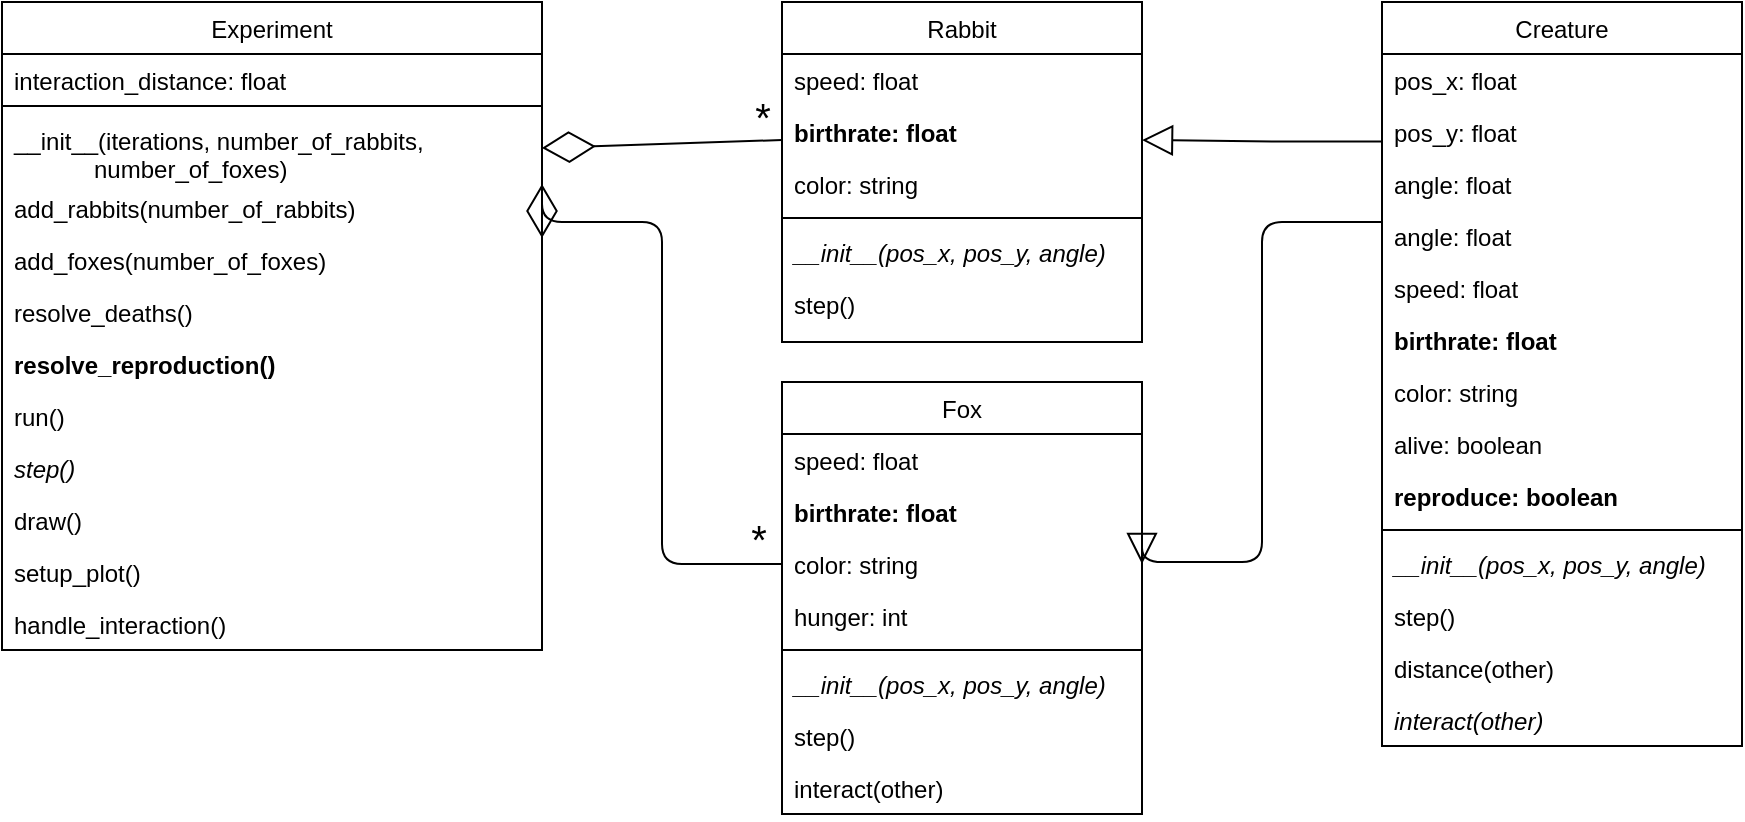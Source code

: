<mxfile version="21.1.2" type="device">
  <diagram id="C5RBs43oDa-KdzZeNtuy" name="Page-1">
    <mxGraphModel dx="1418" dy="828" grid="1" gridSize="10" guides="1" tooltips="1" connect="1" arrows="1" fold="1" page="1" pageScale="1" pageWidth="827" pageHeight="1169" math="0" shadow="0">
      <root>
        <mxCell id="WIyWlLk6GJQsqaUBKTNV-0" />
        <mxCell id="WIyWlLk6GJQsqaUBKTNV-1" parent="WIyWlLk6GJQsqaUBKTNV-0" />
        <mxCell id="zkfFHV4jXpPFQw0GAbJ--0" value="Experiment" style="swimlane;fontStyle=0;align=center;verticalAlign=top;childLayout=stackLayout;horizontal=1;startSize=26;horizontalStack=0;resizeParent=1;resizeLast=0;collapsible=1;marginBottom=0;rounded=0;shadow=0;strokeWidth=1;" parent="WIyWlLk6GJQsqaUBKTNV-1" vertex="1">
          <mxGeometry x="50" y="10" width="270" height="324" as="geometry">
            <mxRectangle x="230" y="140" width="160" height="26" as="alternateBounds" />
          </mxGeometry>
        </mxCell>
        <mxCell id="zkfFHV4jXpPFQw0GAbJ--1" value="interaction_distance: float" style="text;align=left;verticalAlign=top;spacingLeft=4;spacingRight=4;overflow=hidden;rotatable=0;points=[[0,0.5],[1,0.5]];portConstraint=eastwest;" parent="zkfFHV4jXpPFQw0GAbJ--0" vertex="1">
          <mxGeometry y="26" width="270" height="22" as="geometry" />
        </mxCell>
        <mxCell id="zkfFHV4jXpPFQw0GAbJ--4" value="" style="line;html=1;strokeWidth=1;align=left;verticalAlign=middle;spacingTop=-1;spacingLeft=3;spacingRight=3;rotatable=0;labelPosition=right;points=[];portConstraint=eastwest;" parent="zkfFHV4jXpPFQw0GAbJ--0" vertex="1">
          <mxGeometry y="48" width="270" height="8" as="geometry" />
        </mxCell>
        <mxCell id="zkfFHV4jXpPFQw0GAbJ--5" value="__init__(iterations, number_of_rabbits, &#xa;            number_of_foxes)" style="text;align=left;verticalAlign=top;spacingLeft=4;spacingRight=4;overflow=hidden;rotatable=0;points=[[0,0.5],[1,0.5]];portConstraint=eastwest;fontStyle=0" parent="zkfFHV4jXpPFQw0GAbJ--0" vertex="1">
          <mxGeometry y="56" width="270" height="34" as="geometry" />
        </mxCell>
        <mxCell id="6k0pFT1f-SALafKPparU-26" value="add_rabbits(number_of_rabbits)" style="text;align=left;verticalAlign=top;spacingLeft=4;spacingRight=4;overflow=hidden;rotatable=0;points=[[0,0.5],[1,0.5]];portConstraint=eastwest;" parent="zkfFHV4jXpPFQw0GAbJ--0" vertex="1">
          <mxGeometry y="90" width="270" height="26" as="geometry" />
        </mxCell>
        <mxCell id="6k0pFT1f-SALafKPparU-27" value="add_foxes(number_of_foxes)" style="text;align=left;verticalAlign=top;spacingLeft=4;spacingRight=4;overflow=hidden;rotatable=0;points=[[0,0.5],[1,0.5]];portConstraint=eastwest;" parent="zkfFHV4jXpPFQw0GAbJ--0" vertex="1">
          <mxGeometry y="116" width="270" height="26" as="geometry" />
        </mxCell>
        <mxCell id="6k0pFT1f-SALafKPparU-28" value="resolve_deaths()" style="text;align=left;verticalAlign=top;spacingLeft=4;spacingRight=4;overflow=hidden;rotatable=0;points=[[0,0.5],[1,0.5]];portConstraint=eastwest;" parent="zkfFHV4jXpPFQw0GAbJ--0" vertex="1">
          <mxGeometry y="142" width="270" height="26" as="geometry" />
        </mxCell>
        <mxCell id="6k0pFT1f-SALafKPparU-29" value="resolve_reproduction()" style="text;align=left;verticalAlign=top;spacingLeft=4;spacingRight=4;overflow=hidden;rotatable=0;points=[[0,0.5],[1,0.5]];portConstraint=eastwest;fontStyle=1" parent="zkfFHV4jXpPFQw0GAbJ--0" vertex="1">
          <mxGeometry y="168" width="270" height="26" as="geometry" />
        </mxCell>
        <mxCell id="6k0pFT1f-SALafKPparU-34" value="run()" style="text;align=left;verticalAlign=top;spacingLeft=4;spacingRight=4;overflow=hidden;rotatable=0;points=[[0,0.5],[1,0.5]];portConstraint=eastwest;" parent="zkfFHV4jXpPFQw0GAbJ--0" vertex="1">
          <mxGeometry y="194" width="270" height="26" as="geometry" />
        </mxCell>
        <mxCell id="6k0pFT1f-SALafKPparU-33" value="step()" style="text;align=left;verticalAlign=top;spacingLeft=4;spacingRight=4;overflow=hidden;rotatable=0;points=[[0,0.5],[1,0.5]];portConstraint=eastwest;fontStyle=2" parent="zkfFHV4jXpPFQw0GAbJ--0" vertex="1">
          <mxGeometry y="220" width="270" height="26" as="geometry" />
        </mxCell>
        <mxCell id="6k0pFT1f-SALafKPparU-31" value="draw()" style="text;align=left;verticalAlign=top;spacingLeft=4;spacingRight=4;overflow=hidden;rotatable=0;points=[[0,0.5],[1,0.5]];portConstraint=eastwest;" parent="zkfFHV4jXpPFQw0GAbJ--0" vertex="1">
          <mxGeometry y="246" width="270" height="26" as="geometry" />
        </mxCell>
        <mxCell id="6k0pFT1f-SALafKPparU-32" value="setup_plot()" style="text;align=left;verticalAlign=top;spacingLeft=4;spacingRight=4;overflow=hidden;rotatable=0;points=[[0,0.5],[1,0.5]];portConstraint=eastwest;" parent="zkfFHV4jXpPFQw0GAbJ--0" vertex="1">
          <mxGeometry y="272" width="270" height="26" as="geometry" />
        </mxCell>
        <mxCell id="6k0pFT1f-SALafKPparU-30" value="handle_interaction()" style="text;align=left;verticalAlign=top;spacingLeft=4;spacingRight=4;overflow=hidden;rotatable=0;points=[[0,0.5],[1,0.5]];portConstraint=eastwest;" parent="zkfFHV4jXpPFQw0GAbJ--0" vertex="1">
          <mxGeometry y="298" width="270" height="26" as="geometry" />
        </mxCell>
        <mxCell id="zkfFHV4jXpPFQw0GAbJ--17" value="Fox" style="swimlane;fontStyle=0;align=center;verticalAlign=top;childLayout=stackLayout;horizontal=1;startSize=26;horizontalStack=0;resizeParent=1;resizeLast=0;collapsible=1;marginBottom=0;rounded=0;shadow=0;strokeWidth=1;" parent="WIyWlLk6GJQsqaUBKTNV-1" vertex="1">
          <mxGeometry x="440" y="200" width="180" height="216" as="geometry">
            <mxRectangle x="350" y="130" width="160" height="26" as="alternateBounds" />
          </mxGeometry>
        </mxCell>
        <mxCell id="zkfFHV4jXpPFQw0GAbJ--18" value="speed: float" style="text;align=left;verticalAlign=top;spacingLeft=4;spacingRight=4;overflow=hidden;rotatable=0;points=[[0,0.5],[1,0.5]];portConstraint=eastwest;" parent="zkfFHV4jXpPFQw0GAbJ--17" vertex="1">
          <mxGeometry y="26" width="180" height="26" as="geometry" />
        </mxCell>
        <mxCell id="zkfFHV4jXpPFQw0GAbJ--19" value="birthrate: float" style="text;align=left;verticalAlign=top;spacingLeft=4;spacingRight=4;overflow=hidden;rotatable=0;points=[[0,0.5],[1,0.5]];portConstraint=eastwest;rounded=0;shadow=0;html=0;fontStyle=1" parent="zkfFHV4jXpPFQw0GAbJ--17" vertex="1">
          <mxGeometry y="52" width="180" height="26" as="geometry" />
        </mxCell>
        <mxCell id="zkfFHV4jXpPFQw0GAbJ--20" value="color: string" style="text;align=left;verticalAlign=top;spacingLeft=4;spacingRight=4;overflow=hidden;rotatable=0;points=[[0,0.5],[1,0.5]];portConstraint=eastwest;rounded=0;shadow=0;html=0;" parent="zkfFHV4jXpPFQw0GAbJ--17" vertex="1">
          <mxGeometry y="78" width="180" height="26" as="geometry" />
        </mxCell>
        <mxCell id="zkfFHV4jXpPFQw0GAbJ--21" value="hunger: int" style="text;align=left;verticalAlign=top;spacingLeft=4;spacingRight=4;overflow=hidden;rotatable=0;points=[[0,0.5],[1,0.5]];portConstraint=eastwest;rounded=0;shadow=0;html=0;" parent="zkfFHV4jXpPFQw0GAbJ--17" vertex="1">
          <mxGeometry y="104" width="180" height="26" as="geometry" />
        </mxCell>
        <mxCell id="zkfFHV4jXpPFQw0GAbJ--23" value="" style="line;html=1;strokeWidth=1;align=left;verticalAlign=middle;spacingTop=-1;spacingLeft=3;spacingRight=3;rotatable=0;labelPosition=right;points=[];portConstraint=eastwest;" parent="zkfFHV4jXpPFQw0GAbJ--17" vertex="1">
          <mxGeometry y="130" width="180" height="8" as="geometry" />
        </mxCell>
        <mxCell id="zkfFHV4jXpPFQw0GAbJ--24" value="__init__(pos_x, pos_y, angle)" style="text;align=left;verticalAlign=top;spacingLeft=4;spacingRight=4;overflow=hidden;rotatable=0;points=[[0,0.5],[1,0.5]];portConstraint=eastwest;fontStyle=2" parent="zkfFHV4jXpPFQw0GAbJ--17" vertex="1">
          <mxGeometry y="138" width="180" height="26" as="geometry" />
        </mxCell>
        <mxCell id="zkfFHV4jXpPFQw0GAbJ--25" value="step()" style="text;align=left;verticalAlign=top;spacingLeft=4;spacingRight=4;overflow=hidden;rotatable=0;points=[[0,0.5],[1,0.5]];portConstraint=eastwest;" parent="zkfFHV4jXpPFQw0GAbJ--17" vertex="1">
          <mxGeometry y="164" width="180" height="26" as="geometry" />
        </mxCell>
        <mxCell id="6k0pFT1f-SALafKPparU-5" value="interact(other)" style="text;align=left;verticalAlign=top;spacingLeft=4;spacingRight=4;overflow=hidden;rotatable=0;points=[[0,0.5],[1,0.5]];portConstraint=eastwest;" parent="zkfFHV4jXpPFQw0GAbJ--17" vertex="1">
          <mxGeometry y="190" width="180" height="26" as="geometry" />
        </mxCell>
        <mxCell id="6k0pFT1f-SALafKPparU-0" value="" style="endArrow=diamondThin;endFill=0;endSize=24;html=1;exitX=0;exitY=0.5;exitDx=0;exitDy=0;entryX=1;entryY=0.077;entryDx=0;entryDy=0;entryPerimeter=0;edgeStyle=orthogonalEdgeStyle;" parent="WIyWlLk6GJQsqaUBKTNV-1" source="zkfFHV4jXpPFQw0GAbJ--20" target="6k0pFT1f-SALafKPparU-27" edge="1">
          <mxGeometry width="160" relative="1" as="geometry">
            <mxPoint x="578" y="227.5" as="sourcePoint" />
            <mxPoint x="294" y="140" as="targetPoint" />
            <Array as="points">
              <mxPoint x="380" y="291" />
              <mxPoint x="380" y="120" />
            </Array>
          </mxGeometry>
        </mxCell>
        <mxCell id="6k0pFT1f-SALafKPparU-3" value="*" style="edgeLabel;html=1;align=center;verticalAlign=middle;resizable=0;points=[];fontSize=20;labelBackgroundColor=none;" parent="6k0pFT1f-SALafKPparU-0" vertex="1" connectable="0">
          <mxGeometry x="-0.62" y="-2" relative="1" as="geometry">
            <mxPoint x="45" y="-11" as="offset" />
          </mxGeometry>
        </mxCell>
        <mxCell id="6k0pFT1f-SALafKPparU-15" value="Rabbit" style="swimlane;fontStyle=0;align=center;verticalAlign=top;childLayout=stackLayout;horizontal=1;startSize=26;horizontalStack=0;resizeParent=1;resizeLast=0;collapsible=1;marginBottom=0;rounded=0;shadow=0;strokeWidth=1;" parent="WIyWlLk6GJQsqaUBKTNV-1" vertex="1">
          <mxGeometry x="440" y="10" width="180" height="170" as="geometry">
            <mxRectangle x="350" y="130" width="160" height="26" as="alternateBounds" />
          </mxGeometry>
        </mxCell>
        <mxCell id="6k0pFT1f-SALafKPparU-16" value="speed: float" style="text;align=left;verticalAlign=top;spacingLeft=4;spacingRight=4;overflow=hidden;rotatable=0;points=[[0,0.5],[1,0.5]];portConstraint=eastwest;" parent="6k0pFT1f-SALafKPparU-15" vertex="1">
          <mxGeometry y="26" width="180" height="26" as="geometry" />
        </mxCell>
        <mxCell id="6k0pFT1f-SALafKPparU-17" value="birthrate: float" style="text;align=left;verticalAlign=top;spacingLeft=4;spacingRight=4;overflow=hidden;rotatable=0;points=[[0,0.5],[1,0.5]];portConstraint=eastwest;rounded=0;shadow=0;html=0;fontStyle=1" parent="6k0pFT1f-SALafKPparU-15" vertex="1">
          <mxGeometry y="52" width="180" height="26" as="geometry" />
        </mxCell>
        <mxCell id="6k0pFT1f-SALafKPparU-18" value="color: string" style="text;align=left;verticalAlign=top;spacingLeft=4;spacingRight=4;overflow=hidden;rotatable=0;points=[[0,0.5],[1,0.5]];portConstraint=eastwest;rounded=0;shadow=0;html=0;" parent="6k0pFT1f-SALafKPparU-15" vertex="1">
          <mxGeometry y="78" width="180" height="26" as="geometry" />
        </mxCell>
        <mxCell id="6k0pFT1f-SALafKPparU-20" value="" style="line;html=1;strokeWidth=1;align=left;verticalAlign=middle;spacingTop=-1;spacingLeft=3;spacingRight=3;rotatable=0;labelPosition=right;points=[];portConstraint=eastwest;" parent="6k0pFT1f-SALafKPparU-15" vertex="1">
          <mxGeometry y="104" width="180" height="8" as="geometry" />
        </mxCell>
        <mxCell id="6k0pFT1f-SALafKPparU-21" value="__init__(pos_x, pos_y, angle)" style="text;align=left;verticalAlign=top;spacingLeft=4;spacingRight=4;overflow=hidden;rotatable=0;points=[[0,0.5],[1,0.5]];portConstraint=eastwest;fontStyle=2" parent="6k0pFT1f-SALafKPparU-15" vertex="1">
          <mxGeometry y="112" width="180" height="26" as="geometry" />
        </mxCell>
        <mxCell id="6k0pFT1f-SALafKPparU-22" value="step()" style="text;align=left;verticalAlign=top;spacingLeft=4;spacingRight=4;overflow=hidden;rotatable=0;points=[[0,0.5],[1,0.5]];portConstraint=eastwest;" parent="6k0pFT1f-SALafKPparU-15" vertex="1">
          <mxGeometry y="138" width="180" height="26" as="geometry" />
        </mxCell>
        <mxCell id="6k0pFT1f-SALafKPparU-24" value="" style="endArrow=diamondThin;endFill=0;endSize=24;html=1;entryX=1;entryY=0.5;entryDx=0;entryDy=0;" parent="WIyWlLk6GJQsqaUBKTNV-1" target="zkfFHV4jXpPFQw0GAbJ--5" edge="1">
          <mxGeometry width="160" relative="1" as="geometry">
            <mxPoint x="440" y="79" as="sourcePoint" />
            <mxPoint x="290" y="257" as="targetPoint" />
          </mxGeometry>
        </mxCell>
        <mxCell id="6k0pFT1f-SALafKPparU-25" value="*" style="edgeLabel;html=1;align=center;verticalAlign=middle;resizable=0;points=[];fontSize=20;labelBackgroundColor=none;" parent="6k0pFT1f-SALafKPparU-24" vertex="1" connectable="0">
          <mxGeometry x="-0.62" y="-2" relative="1" as="geometry">
            <mxPoint x="13.0" y="-11.0" as="offset" />
          </mxGeometry>
        </mxCell>
        <mxCell id="6k0pFT1f-SALafKPparU-36" value="Creature" style="swimlane;fontStyle=0;align=center;verticalAlign=top;childLayout=stackLayout;horizontal=1;startSize=26;horizontalStack=0;resizeParent=1;resizeLast=0;collapsible=1;marginBottom=0;rounded=0;shadow=0;strokeWidth=1;" parent="WIyWlLk6GJQsqaUBKTNV-1" vertex="1">
          <mxGeometry x="740" y="10" width="180" height="372" as="geometry">
            <mxRectangle x="350" y="130" width="160" height="26" as="alternateBounds" />
          </mxGeometry>
        </mxCell>
        <mxCell id="6k0pFT1f-SALafKPparU-37" value="pos_x: float" style="text;align=left;verticalAlign=top;spacingLeft=4;spacingRight=4;overflow=hidden;rotatable=0;points=[[0,0.5],[1,0.5]];portConstraint=eastwest;" parent="6k0pFT1f-SALafKPparU-36" vertex="1">
          <mxGeometry y="26" width="180" height="26" as="geometry" />
        </mxCell>
        <mxCell id="6k0pFT1f-SALafKPparU-38" value="pos_y: float" style="text;align=left;verticalAlign=top;spacingLeft=4;spacingRight=4;overflow=hidden;rotatable=0;points=[[0,0.5],[1,0.5]];portConstraint=eastwest;rounded=0;shadow=0;html=0;" parent="6k0pFT1f-SALafKPparU-36" vertex="1">
          <mxGeometry y="52" width="180" height="26" as="geometry" />
        </mxCell>
        <mxCell id="6k0pFT1f-SALafKPparU-53" value="angle: float" style="text;align=left;verticalAlign=top;spacingLeft=4;spacingRight=4;overflow=hidden;rotatable=0;points=[[0,0.5],[1,0.5]];portConstraint=eastwest;rounded=0;shadow=0;html=0;" parent="6k0pFT1f-SALafKPparU-36" vertex="1">
          <mxGeometry y="78" width="180" height="26" as="geometry" />
        </mxCell>
        <mxCell id="6k0pFT1f-SALafKPparU-44" value="angle: float" style="text;align=left;verticalAlign=top;spacingLeft=4;spacingRight=4;overflow=hidden;rotatable=0;points=[[0,0.5],[1,0.5]];portConstraint=eastwest;rounded=0;shadow=0;html=0;" parent="6k0pFT1f-SALafKPparU-36" vertex="1">
          <mxGeometry y="104" width="180" height="26" as="geometry" />
        </mxCell>
        <mxCell id="6k0pFT1f-SALafKPparU-45" value="speed: float" style="text;align=left;verticalAlign=top;spacingLeft=4;spacingRight=4;overflow=hidden;rotatable=0;points=[[0,0.5],[1,0.5]];portConstraint=eastwest;rounded=0;shadow=0;html=0;" parent="6k0pFT1f-SALafKPparU-36" vertex="1">
          <mxGeometry y="130" width="180" height="26" as="geometry" />
        </mxCell>
        <mxCell id="6k0pFT1f-SALafKPparU-46" value="birthrate: float" style="text;align=left;verticalAlign=top;spacingLeft=4;spacingRight=4;overflow=hidden;rotatable=0;points=[[0,0.5],[1,0.5]];portConstraint=eastwest;rounded=0;shadow=0;html=0;fontStyle=1" parent="6k0pFT1f-SALafKPparU-36" vertex="1">
          <mxGeometry y="156" width="180" height="26" as="geometry" />
        </mxCell>
        <mxCell id="6k0pFT1f-SALafKPparU-48" value="color: string" style="text;align=left;verticalAlign=top;spacingLeft=4;spacingRight=4;overflow=hidden;rotatable=0;points=[[0,0.5],[1,0.5]];portConstraint=eastwest;rounded=0;shadow=0;html=0;" parent="6k0pFT1f-SALafKPparU-36" vertex="1">
          <mxGeometry y="182" width="180" height="26" as="geometry" />
        </mxCell>
        <mxCell id="6k0pFT1f-SALafKPparU-47" value="alive: boolean" style="text;align=left;verticalAlign=top;spacingLeft=4;spacingRight=4;overflow=hidden;rotatable=0;points=[[0,0.5],[1,0.5]];portConstraint=eastwest;rounded=0;shadow=0;html=0;" parent="6k0pFT1f-SALafKPparU-36" vertex="1">
          <mxGeometry y="208" width="180" height="26" as="geometry" />
        </mxCell>
        <mxCell id="6k0pFT1f-SALafKPparU-39" value="reproduce: boolean" style="text;align=left;verticalAlign=top;spacingLeft=4;spacingRight=4;overflow=hidden;rotatable=0;points=[[0,0.5],[1,0.5]];portConstraint=eastwest;rounded=0;shadow=0;html=0;fontStyle=1" parent="6k0pFT1f-SALafKPparU-36" vertex="1">
          <mxGeometry y="234" width="180" height="26" as="geometry" />
        </mxCell>
        <mxCell id="6k0pFT1f-SALafKPparU-40" value="" style="line;html=1;strokeWidth=1;align=left;verticalAlign=middle;spacingTop=-1;spacingLeft=3;spacingRight=3;rotatable=0;labelPosition=right;points=[];portConstraint=eastwest;" parent="6k0pFT1f-SALafKPparU-36" vertex="1">
          <mxGeometry y="260" width="180" height="8" as="geometry" />
        </mxCell>
        <mxCell id="6k0pFT1f-SALafKPparU-41" value="__init__(pos_x, pos_y, angle)" style="text;align=left;verticalAlign=top;spacingLeft=4;spacingRight=4;overflow=hidden;rotatable=0;points=[[0,0.5],[1,0.5]];portConstraint=eastwest;fontStyle=2" parent="6k0pFT1f-SALafKPparU-36" vertex="1">
          <mxGeometry y="268" width="180" height="26" as="geometry" />
        </mxCell>
        <mxCell id="6k0pFT1f-SALafKPparU-49" value="step()" style="text;align=left;verticalAlign=top;spacingLeft=4;spacingRight=4;overflow=hidden;rotatable=0;points=[[0,0.5],[1,0.5]];portConstraint=eastwest;" parent="6k0pFT1f-SALafKPparU-36" vertex="1">
          <mxGeometry y="294" width="180" height="26" as="geometry" />
        </mxCell>
        <mxCell id="6k0pFT1f-SALafKPparU-50" value="distance(other)" style="text;align=left;verticalAlign=top;spacingLeft=4;spacingRight=4;overflow=hidden;rotatable=0;points=[[0,0.5],[1,0.5]];portConstraint=eastwest;" parent="6k0pFT1f-SALafKPparU-36" vertex="1">
          <mxGeometry y="320" width="180" height="26" as="geometry" />
        </mxCell>
        <mxCell id="6k0pFT1f-SALafKPparU-42" value="interact(other)" style="text;align=left;verticalAlign=top;spacingLeft=4;spacingRight=4;overflow=hidden;rotatable=0;points=[[0,0.5],[1,0.5]];portConstraint=eastwest;fontStyle=2" parent="6k0pFT1f-SALafKPparU-36" vertex="1">
          <mxGeometry y="346" width="180" height="26" as="geometry" />
        </mxCell>
        <mxCell id="6k0pFT1f-SALafKPparU-51" style="edgeStyle=orthogonalEdgeStyle;rounded=0;orthogonalLoop=1;jettySize=auto;html=1;exitX=0.002;exitY=-0.315;exitDx=0;exitDy=0;fontSize=16;endArrow=block;endFill=0;startSize=6;endSize=13;exitPerimeter=0;" parent="WIyWlLk6GJQsqaUBKTNV-1" source="6k0pFT1f-SALafKPparU-53" edge="1">
          <mxGeometry relative="1" as="geometry">
            <mxPoint x="620" y="79" as="targetPoint" />
            <Array as="points">
              <mxPoint x="685" y="79" />
            </Array>
          </mxGeometry>
        </mxCell>
        <mxCell id="6k0pFT1f-SALafKPparU-52" style="rounded=1;orthogonalLoop=1;jettySize=auto;html=1;fontSize=16;endArrow=block;endFill=0;startSize=6;endSize=13;edgeStyle=orthogonalEdgeStyle;entryX=1;entryY=0.5;entryDx=0;entryDy=0;" parent="WIyWlLk6GJQsqaUBKTNV-1" target="zkfFHV4jXpPFQw0GAbJ--20" edge="1">
          <mxGeometry relative="1" as="geometry">
            <mxPoint x="740" y="120" as="sourcePoint" />
            <mxPoint x="620" y="275" as="targetPoint" />
            <Array as="points">
              <mxPoint x="680" y="120" />
              <mxPoint x="680" y="290" />
            </Array>
          </mxGeometry>
        </mxCell>
      </root>
    </mxGraphModel>
  </diagram>
</mxfile>
